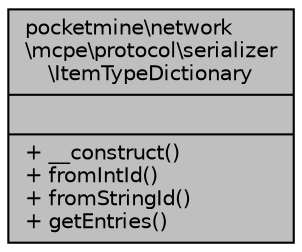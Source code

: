 digraph "pocketmine\network\mcpe\protocol\serializer\ItemTypeDictionary"
{
 // INTERACTIVE_SVG=YES
 // LATEX_PDF_SIZE
  edge [fontname="Helvetica",fontsize="10",labelfontname="Helvetica",labelfontsize="10"];
  node [fontname="Helvetica",fontsize="10",shape=record];
  Node1 [label="{pocketmine\\network\l\\mcpe\\protocol\\serializer\l\\ItemTypeDictionary\n||+ __construct()\l+ fromIntId()\l+ fromStringId()\l+ getEntries()\l}",height=0.2,width=0.4,color="black", fillcolor="grey75", style="filled", fontcolor="black",tooltip=" "];
}
